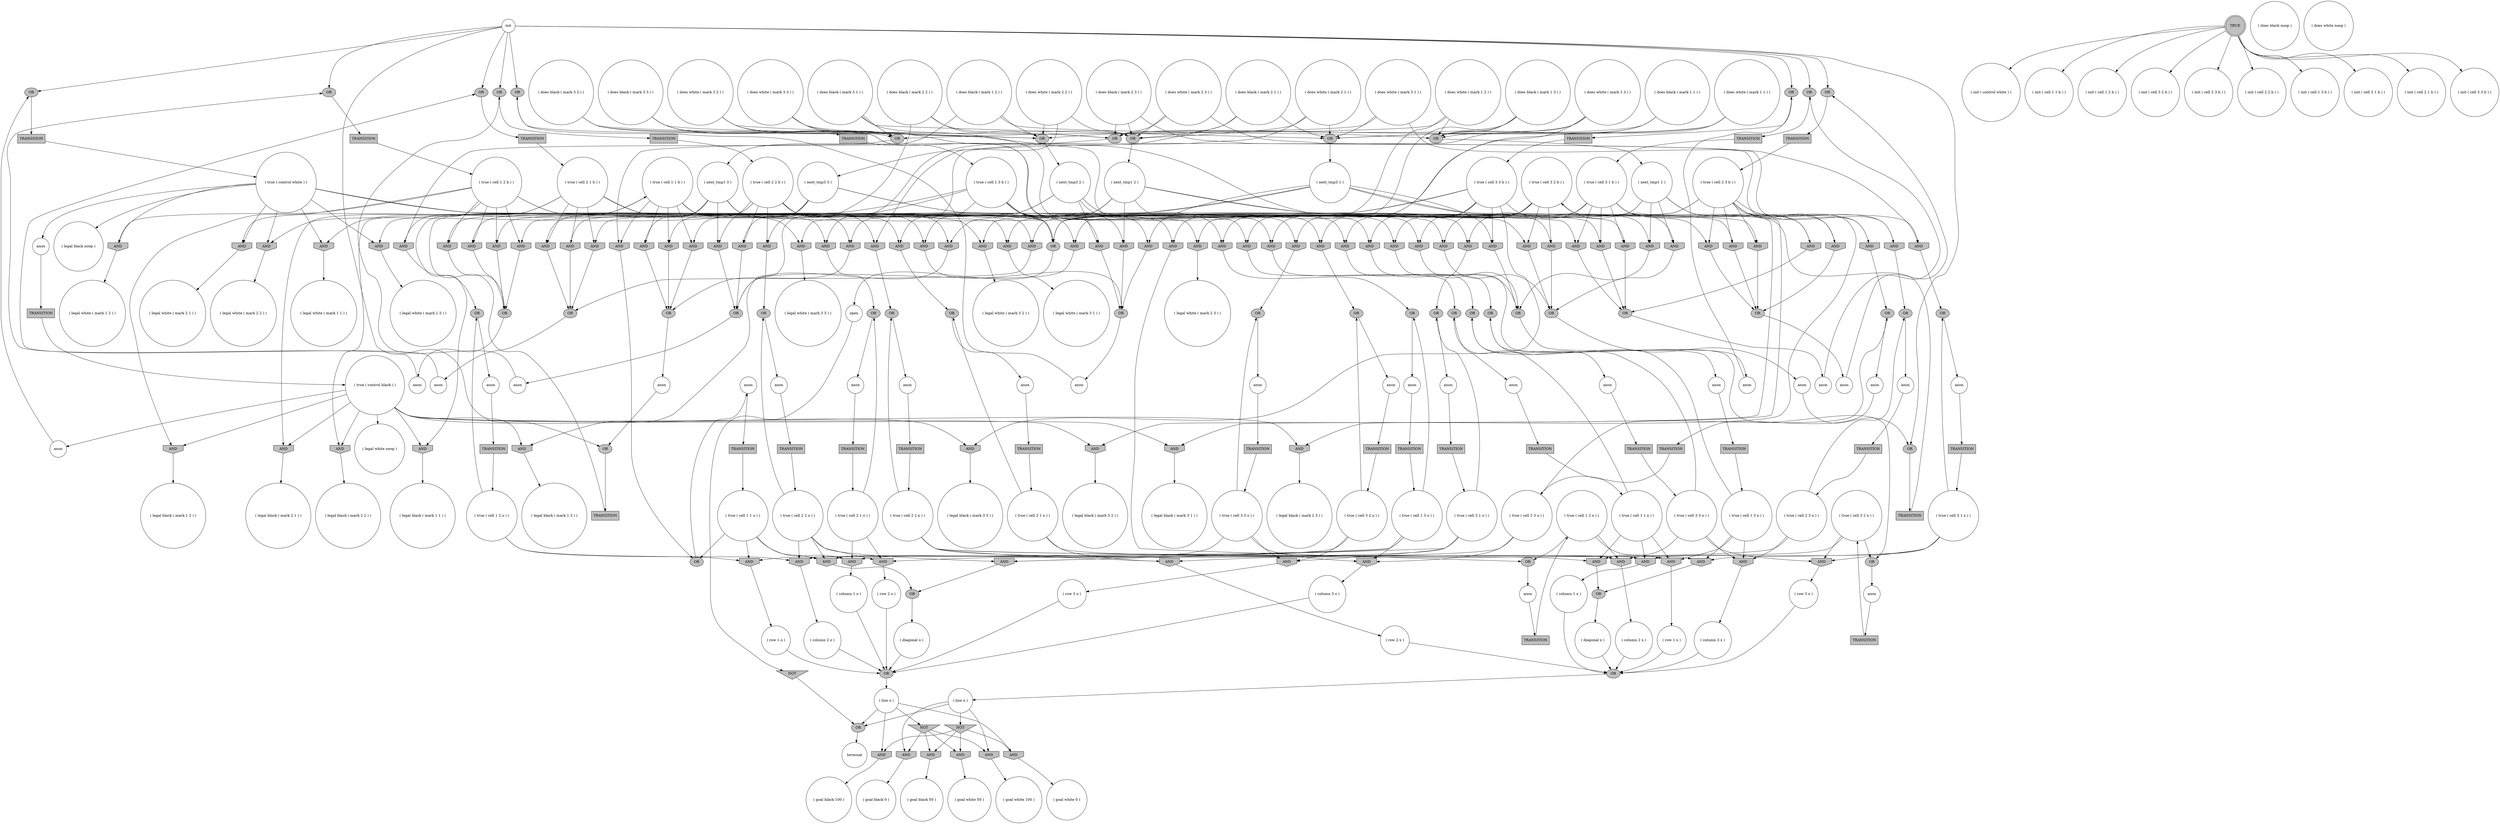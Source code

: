 digraph propNet
{
	"@13d5f3c"[shape=circle, style= filled, fillcolor=white, label="anon"]; "@13d5f3c"->"@e589e7"; 
	"@11e6f1f"[shape=circle, style= filled, fillcolor=white, label="( does white ( mark 2 2 ) )"]; "@11e6f1f"->"@353c2"; "@11e6f1f"->"@1df93e8"; "@11e6f1f"->"@b392e9"; 
	"@1445342"[shape=invhouse, style= filled, fillcolor=grey, label="AND"]; "@1445342"->"@193bad6"; 
	"@1825785"[shape=circle, style= filled, fillcolor=white, label="( true ( cell 3 3 b ) )"]; "@1825785"->"@13383f0"; "@1825785"->"@f0e784"; "@1825785"->"@dbab1c"; "@1825785"->"@1570af0"; "@1825785"->"@104e0dc"; "@1825785"->"@c9f012"; "@1825785"->"@15762c9"; "@1825785"->"@1dce213"; "@1825785"->"@1e1b01"; 
	"@95d29d"[shape=circle, style= filled, fillcolor=white, label="( diagonal x )"]; "@95d29d"->"@4fb3e9"; 
	"@13e41a"[shape=ellipse, style= filled, fillcolor=grey, label="OR"]; "@13e41a"->"@b7772c"; 
	"@1894582"[shape=invhouse, style= filled, fillcolor=grey, label="AND"]; "@1894582"->"@2094f7"; 
	"@e9e03"[shape=circle, style= filled, fillcolor=white, label="( init ( control white ) )"]; 
	"@1b3fbbd"[shape=circle, style= filled, fillcolor=white, label="( column 2 x )"]; "@1b3fbbd"->"@4fb3e9"; 
	"@13ba935"[shape=circle, style= filled, fillcolor=white, label="( next_tmp1 3 )"]; "@13ba935"->"@1642ce4"; "@13ba935"->"@20a602"; "@13ba935"->"@12c761b"; "@13ba935"->"@18a8990"; "@13ba935"->"@1998a03"; "@13ba935"->"@a1bb0f"; 
	"@1eaede4"[shape=ellipse, style= filled, fillcolor=grey, label="OR"]; "@1eaede4"->"@1346749"; 
	"@7bf46f"[shape=circle, style= filled, fillcolor=white, label="anon"]; "@7bf46f"->"@c2e64f"; 
	"@18a8990"[shape=invhouse, style= filled, fillcolor=grey, label="AND"]; "@18a8990"->"@18952ba"; 
	"@edb4f0"[shape=circle, style= filled, fillcolor=white, label="( true ( cell 2 2 b ) )"]; "@edb4f0"->"@f6de66"; "@edb4f0"->"@13bca8a"; "@edb4f0"->"@353c2"; "@edb4f0"->"@20a602"; "@edb4f0"->"@1e02cc6"; "@edb4f0"->"@9f93a6"; "@edb4f0"->"@1e52c3"; "@edb4f0"->"@d9ddd7"; "@edb4f0"->"@1dce213"; 
	"@20a602"[shape=invhouse, style= filled, fillcolor=grey, label="AND"]; "@20a602"->"@26f14f"; 
	"@1302f15"[shape=circle, style= filled, fillcolor=white, label="( legal white ( mark 1 1 ) )"]; 
	"@54bc71"[shape=invhouse, style= filled, fillcolor=grey, label="AND"]; "@54bc71"->"@8cda1f"; 
	"@1e627cf"[shape=circle, style= filled, fillcolor=white, label="anon"]; "@1e627cf"->"@3c646"; 
	"@1238908"[shape=circle, style= filled, fillcolor=white, label="anon"]; "@1238908"->"@831263"; 
	"@1af437"[shape=circle, style= filled, fillcolor=white, label="( does white ( mark 1 3 ) )"]; "@1af437"->"@1d8627e"; "@1af437"->"@1e83a84"; "@1af437"->"@657aab"; 
	"@152317c"[shape=circle, style= filled, fillcolor=white, label="( true ( cell 2 3 x ) )"]; "@152317c"->"@19592c4"; "@152317c"->"@188124e"; "@152317c"->"@1d99d87"; 
	"@c83ce6"[shape=box, style= filled, fillcolor=grey, label="TRANSITION"]; "@c83ce6"->"@55ecca"; 
	"@78644b"[shape=ellipse, style= filled, fillcolor=grey, label="OR"]; "@78644b"->"@2d1c94"; 
	"@78a24c"[shape=ellipse, style= filled, fillcolor=grey, label="OR"]; "@78a24c"->"@13d5f3c"; 
	"@18575b1"[shape=ellipse, style= filled, fillcolor=grey, label="OR"]; "@18575b1"->"@19a5891"; 
	"@fd72ca"[shape=circle, style= filled, fillcolor=white, label="( true ( cell 1 3 b ) )"]; "@fd72ca"->"@1642ce4"; "@fd72ca"->"@1a7f003"; "@fd72ca"->"@b7baf2"; "@fd72ca"->"@82edd"; "@fd72ca"->"@1d8627e"; "@fd72ca"->"@1445342"; "@fd72ca"->"@1272acf"; "@fd72ca"->"@16f2e72"; "@fd72ca"->"@1dce213"; 
	"@78aa4f"[shape=circle, style= filled, fillcolor=white, label="( legal white ( mark 2 3 ) )"]; 
	"@1df93e8"[shape=ellipse, style= filled, fillcolor=grey, label="OR"]; "@1df93e8"->"@7f8cba"; 
	"@19c0ba4"[shape=box, style= filled, fillcolor=grey, label="TRANSITION"]; "@19c0ba4"->"@18fbf71"; 
	"@d146e8"[shape=box, style= filled, fillcolor=grey, label="TRANSITION"]; "@d146e8"->"@10086d5"; 
	"@bc7e87"[shape=circle, style= filled, fillcolor=white, label="( does white ( mark 1 2 ) )"]; "@bc7e87"->"@1df93e8"; "@bc7e87"->"@198e620"; "@bc7e87"->"@1e83a84"; 
	"@1d72dec"[shape=circle, style= filled, fillcolor=white, label="( next_tmp1 1 )"]; "@1d72dec"->"@f6de66"; "@1d72dec"->"@938002"; "@1d72dec"->"@13383f0"; "@1d72dec"->"@199c920"; "@1d72dec"->"@198c7e3"; "@1d72dec"->"@982fc7"; 
	"@a6609d"[shape=invhouse, style= filled, fillcolor=grey, label="AND"]; "@a6609d"->"@14863ff"; 
	"@1413f7e"[shape=circle, style= filled, fillcolor=white, label="( true ( cell 3 2 b ) )"]; "@1413f7e"->"@a2acc2"; "@1413f7e"->"@1b83efb"; "@1413f7e"->"@1a4"; "@1413f7e"->"@3f14bb"; "@1413f7e"->"@c8be7e"; "@1413f7e"->"@b8f421"; "@1413f7e"->"@1dce213"; "@1413f7e"->"@982fc7"; "@1413f7e"->"@1e7d348"; 
	"@1048345"[shape=box, style= filled, fillcolor=grey, label="TRANSITION"]; "@1048345"->"@152317c"; 
	"@df629c"[shape=ellipse, style= filled, fillcolor=grey, label="OR"]; "@df629c"->"@3655e6"; 
	"@87d4c3"[shape=invhouse, style= filled, fillcolor=grey, label="AND"]; "@87d4c3"->"@8a8e3a"; 
	"@3c646"[shape=box, style= filled, fillcolor=grey, label="TRANSITION"]; "@3c646"->"@558f5d"; 
	"@b7baf2"[shape=invhouse, style= filled, fillcolor=grey, label="AND"]; "@b7baf2"->"@91b567"; 
	"@45460c"[shape=ellipse, style= filled, fillcolor=grey, label="OR"]; "@45460c"->"@19bff57"; 
	"@724c39"[shape=circle, style= filled, fillcolor=white, label="( row 2 o )"]; "@724c39"->"@1d8aa87"; 
	"@8cbcc0"[shape=circle, style= filled, fillcolor=white, label="( legal black ( mark 2 3 ) )"]; 
	"@18fdfc0"[shape=circle, style= filled, fillcolor=white, label="( true ( cell 1 2 x ) )"]; "@18fdfc0"->"@1b98a5c"; "@18fdfc0"->"@23dbf4"; "@18fdfc0"->"@33425f"; 
	"@19dabd2"[shape=ellipse, style= filled, fillcolor=grey, label="OR"]; "@19dabd2"->"@643601"; 
	"@1914bc0"[shape=circle, style= filled, fillcolor=white, label="( legal white ( mark 2 1 ) )"]; 
	"@1d644a"[shape=box, style= filled, fillcolor=grey, label="TRANSITION"]; "@1d644a"->"@6e0aee"; 
	"@b392e9"[shape=ellipse, style= filled, fillcolor=grey, label="OR"]; "@b392e9"->"@15e98b"; 
	"@b43ee9"[shape=circle, style= filled, fillcolor=white, label="( legal white noop )"]; 
	"@1d99d87"[shape=invhouse, style= filled, fillcolor=grey, label="AND"]; "@1d99d87"->"@7d2f7d"; 
	"@a2acc2"[shape=invhouse, style= filled, fillcolor=grey, label="AND"]; "@a2acc2"->"@9ca6ec"; 
	"@559c36"[shape=circle, style= filled, fillcolor=white, label="( legal black ( mark 2 1 ) )"]; 
	"@643601"[shape=circle, style= filled, fillcolor=white, label="anon"]; "@643601"->"@ff3db"; 
	"@138795f"[shape=ellipse, style= filled, fillcolor=grey, label="OR"]; "@138795f"->"@5f9b72"; 
	"@45522d"[shape=circle, style= filled, fillcolor=white, label="anon"]; "@45522d"->"@d146e8"; 
	"@7f7e17"[shape=circle, style= filled, fillcolor=white, label="( column 3 x )"]; "@7f7e17"->"@4fb3e9"; 
	"@8480ef"[shape=box, style= filled, fillcolor=grey, label="TRANSITION"]; "@8480ef"->"@a333f5"; 
	"@33425f"[shape=ellipse, style= filled, fillcolor=grey, label="OR"]; "@33425f"->"@1dbfc41"; 
	"@9ca6ec"[shape=circle, style= filled, fillcolor=white, label="( legal black ( mark 3 2 ) )"]; 
	"@25070"[shape=circle, style= filled, fillcolor=white, label="( row 3 x )"]; "@25070"->"@4fb3e9"; 
	"@1647b11"[shape=circle, style= filled, fillcolor=white, label="anon"]; "@1647b11"->"@df629c"; 
	"@b7c0c2"[shape=invhouse, style= filled, fillcolor=grey, label="AND"]; "@b7c0c2"->"@18952ba"; 
	"@106337e"[shape=ellipse, style= filled, fillcolor=grey, label="OR"]; "@106337e"->"@1c41638"; 
	"@47ee3d"[shape=circle, style= filled, fillcolor=white, label="( does black ( mark 1 2 ) )"]; "@47ee3d"->"@1df93e8"; "@47ee3d"->"@1e83a84"; "@47ee3d"->"@14204ec"; 
	"@a3cad8"[shape=box, style= filled, fillcolor=grey, label="TRANSITION"]; "@a3cad8"->"@adb9b7"; 
	"@198c7e3"[shape=invhouse, style= filled, fillcolor=grey, label="AND"]; "@198c7e3"->"@1441add"; 
	"@1346749"[shape=circle, style= filled, fillcolor=white, label="anon"]; "@1346749"->"@c83ce6"; 
	"@6b5615"[shape=circle, style= filled, fillcolor=white, label="anon"]; "@6b5615"->"@16d7acf"; 
	"@44003a"[shape=circle, style= filled, fillcolor=white, label="( init ( cell 1 1 b ) )"]; 
	"@6e0aee"[shape=circle, style= filled, fillcolor=white, label="( true ( cell 1 3 o ) )"]; "@6e0aee"->"@91b567"; "@6e0aee"->"@1abc141"; "@6e0aee"->"@b92833"; "@6e0aee"->"@a6609d"; 
	"@3f14bb"[shape=invhouse, style= filled, fillcolor=grey, label="AND"]; "@3f14bb"->"@1eaede4"; 
	"@15c2dda"[shape=ellipse, style= filled, fillcolor=grey, label="OR"]; "@15c2dda"->"@11a6ff"; 
	"@13543bc"[shape=invhouse, style= filled, fillcolor=grey, label="AND"]; "@13543bc"->"@78a24c"; 
	"@b92833"[shape=invhouse, style= filled, fillcolor=grey, label="AND"]; "@b92833"->"@a4e92e"; 
	"@99d612"[shape=invhouse, style= filled, fillcolor=grey, label="AND"]; "@99d612"->"@78aa4f"; 
	"@3c96b0"[shape=circle, style= filled, fillcolor=white, label="anon"]; "@3c96b0"->"@78644b"; 
	"@52d6de"[shape=circle, style= filled, fillcolor=white, label="( legal white ( mark 3 1 ) )"]; 
	"@c2e64f"[shape=box, style= filled, fillcolor=grey, label="TRANSITION"]; "@c2e64f"->"@d5d5ae"; 
	"@b8a237"[shape=circle, style= filled, fillcolor=white, label="( true ( cell 3 3 o ) )"]; "@b8a237"->"@1abc141"; "@b8a237"->"@16ffb84"; "@b8a237"->"@195ee7e"; "@b8a237"->"@190bb3c"; 
	"@f6de66"[shape=invhouse, style= filled, fillcolor=grey, label="AND"]; "@f6de66"->"@26f14f"; 
	"@dd3c4d"[shape=ellipse, style= filled, fillcolor=grey, label="OR"]; "@dd3c4d"->"@44850e"; 
	"@938002"[shape=invhouse, style= filled, fillcolor=grey, label="AND"]; "@938002"->"@18952ba"; 
	"@1303da2"[shape=invhouse, style= filled, fillcolor=grey, label="AND"]; "@1303da2"->"@19d62c3"; 
	"@8cda1f"[shape=circle, style= filled, fillcolor=white, label="( goal black 0 )"]; 
	"@1e4e8a"[shape=ellipse, style= filled, fillcolor=grey, label="OR"]; "@1e4e8a"->"@1b5d048"; 
	"@1ea2973"[shape=circle, style= filled, fillcolor=white, label="( legal black ( mark 1 2 ) )"]; 
	"@b8f421"[shape=invhouse, style= filled, fillcolor=grey, label="AND"]; "@b8f421"->"@138795f"; 
	"@129a9b3"[shape=circle, style= filled, fillcolor=white, label="init"]; "@129a9b3"->"@831263"; "@129a9b3"->"@31c340"; "@129a9b3"->"@1bf8a4d"; "@129a9b3"->"@df629c"; "@129a9b3"->"@78644b"; "@129a9b3"->"@1a3bee"; "@129a9b3"->"@15c2dda"; "@129a9b3"->"@1d5071c"; "@129a9b3"->"@1ec6533"; "@129a9b3"->"@22e4cd"; 
	"@55ecca"[shape=circle, style= filled, fillcolor=white, label="( true ( cell 3 2 x ) )"]; "@55ecca"->"@e45236"; "@55ecca"->"@23dbf4"; "@55ecca"->"@1eaede4"; 
	"@7a70e5"[shape=invhouse, style= filled, fillcolor=grey, label="AND"]; "@7a70e5"->"@1f5ca33"; 
	"@4682e7"[shape=circle, style= filled, fillcolor=white, label="( does black noop )"]; 
	"@1ddc974"[shape=invtriangle, style= filled, fillcolor=grey, label="NOT"]; "@1ddc974"->"@5725e1"; "@1ddc974"->"@5dd7fb"; "@1ddc974"->"@1894582"; "@1ddc974"->"@9d01c0"; 
	"@190bb3c"[shape=ellipse, style= filled, fillcolor=grey, label="OR"]; "@190bb3c"->"@6e41af"; 
	"@194d53b"[shape=circle, style= filled, fillcolor=white, label="( true ( control white ) )"]; "@194d53b"->"@1666bb6"; "@194d53b"->"@13550a6"; "@194d53b"->"@7bf46f"; "@194d53b"->"@1a4"; "@194d53b"->"@1a7f003"; "@194d53b"->"@55edd0"; "@194d53b"->"@dbab1c"; "@194d53b"->"@99d612"; "@194d53b"->"@12007fd"; "@194d53b"->"@d9ddd7"; "@194d53b"->"@7a70e5"; 
	"@1e7d348"[shape=invhouse, style= filled, fillcolor=grey, label="AND"]; "@1e7d348"->"@138795f"; 
	"@8a8e3a"[shape=circle, style= filled, fillcolor=white, label="( column 2 o )"]; "@8a8e3a"->"@1d8aa87"; 
	"@12dd399"[shape=circle, style= filled, fillcolor=white, label="( does black ( mark 1 3 ) )"]; "@12dd399"->"@b7baf2"; "@12dd399"->"@1e83a84"; "@12dd399"->"@657aab"; 
	"@1950520"[shape=circle, style= filled, fillcolor=white, label="( row 1 x )"]; "@1950520"->"@4fb3e9"; 
	"@c8be7e"[shape=invhouse, style= filled, fillcolor=grey, label="AND"]; "@c8be7e"->"@138795f"; 
	"@14863ff"[shape=circle, style= filled, fillcolor=white, label="( row 1 o )"]; "@14863ff"->"@1d8aa87"; 
	"@88de30"[shape=invhouse, style= filled, fillcolor=grey, label="AND"]; "@88de30"->"@18f2573"; 
	"@1d7eb6f"[shape=invhouse, style= filled, fillcolor=grey, label="AND"]; "@1d7eb6f"->"@1441add"; 
	"@1522ac"[shape=circle, style= filled, fillcolor=white, label="( legal black ( mark 1 1 ) )"]; 
	"@199c920"[shape=invhouse, style= filled, fillcolor=grey, label="AND"]; "@199c920"->"@18f2573"; 
	"@2d1c94"[shape=box, style= filled, fillcolor=grey, label="TRANSITION"]; "@2d1c94"->"@194d53b"; 
	"@1f25f49"[shape=circle, style= filled, fillcolor=white, label="( goal white 100 )"]; 
	"@131158a"[shape=invtriangle, style= filled, fillcolor=grey, label="NOT"]; "@131158a"->"@54bc71"; "@131158a"->"@5dd7fb"; "@131158a"->"@9d01c0"; "@131158a"->"@d151de"; 
	"@bf1e01"[shape=circle, style= filled, fillcolor=white, label="( next_tmp3 3 )"]; "@bf1e01"->"@18304e2"; "@bf1e01"->"@1e4b205"; "@bf1e01"->"@1f31040"; "@bf1e01"->"@1519098"; "@bf1e01"->"@1e52c3"; "@bf1e01"->"@1e7d348"; 
	"@123399c"[shape=circle, style= filled, fillcolor=white, label="( row 3 o )"]; "@123399c"->"@1d8aa87"; 
	"@13383f0"[shape=invhouse, style= filled, fillcolor=grey, label="AND"]; "@13383f0"->"@1dab27f"; 
	"@1d8271b"[shape=invhouse, style= filled, fillcolor=grey, label="AND"]; "@1d8271b"->"@724c39"; 
	"@2a22ef"[shape=circle, style= filled, fillcolor=white, label="anon"]; "@2a22ef"->"@1ec6533"; 
	"@7f8cba"[shape=circle, style= filled, fillcolor=white, label="( next_tmp3 2 )"]; "@7f8cba"->"@1d7c266"; "@7f8cba"->"@82edd"; "@7f8cba"->"@18d1265"; "@7f8cba"->"@88de30"; "@7f8cba"->"@104e0dc"; "@7f8cba"->"@dfc5f0"; 
	"@900256"[shape=circle, style= filled, fillcolor=white, label="( does black ( mark 2 1 ) )"]; "@900256"->"@123a475"; "@900256"->"@b392e9"; "@900256"->"@17084ed"; 
	"@10935c1"[shape=box, style= filled, fillcolor=grey, label="TRANSITION"]; "@10935c1"->"@17ee8d0"; 
	"@a5546c"[shape=invhouse, style= filled, fillcolor=grey, label="AND"]; "@a5546c"->"@16e90cf"; 
	"@1d5071c"[shape=ellipse, style= filled, fillcolor=grey, label="OR"]; "@1d5071c"->"@179747f"; 
	"@19bff57"[shape=circle, style= filled, fillcolor=white, label="anon"]; "@19bff57"->"@1896cd7"; 
	"@657aab"[shape=ellipse, style= filled, fillcolor=grey, label="OR"]; "@657aab"->"@bf1e01"; 
	"@888658"[shape=ellipse, style= filled, fillcolor=grey, label="OR"]; "@888658"->"@95d29d"; 
	"@1666bb6"[shape=invhouse, style= filled, fillcolor=grey, label="AND"]; "@1666bb6"->"@1914bc0"; 
	"@1d8130a"[shape=circle, style= filled, fillcolor=white, label="( does white noop )"]; 
	"@e45236"[shape=invhouse, style= filled, fillcolor=grey, label="AND"]; "@e45236"->"@25070"; 
	"@13355e7"[shape=circle, style= filled, fillcolor=white, label="anon"]; "@13355e7"->"@86671f"; 
	"@b1b664"[shape=circle, style= filled, fillcolor=white, label="( line o )"]; "@b1b664"->"@b6b656"; "@b1b664"->"@5725e1"; "@b1b664"->"@131158a"; "@b1b664"->"@1894582"; 
	"@82edd"[shape=invhouse, style= filled, fillcolor=grey, label="AND"]; "@82edd"->"@193bad6"; 
	"@2094f7"[shape=circle, style= filled, fillcolor=white, label="( goal white 0 )"]; 
	"@9dad1"[shape=circle, style= filled, fillcolor=white, label="( does black ( mark 3 1 ) )"]; "@9dad1"->"@1303da2"; "@9dad1"->"@b7654a"; "@9dad1"->"@17084ed"; 
	"@11a77c3"[shape=invhouse, style= filled, fillcolor=grey, label="AND"]; "@11a77c3"->"@61ed52"; 
	"@3dc4e7"[shape=circle, style= filled, fillcolor=white, label="( legal black ( mark 2 2 ) )"]; 
	"@88ee53"[shape=circle, style= filled, fillcolor=white, label="( true ( cell 2 1 x ) )"]; "@88ee53"->"@45460c"; "@88ee53"->"@163bb89"; "@88ee53"->"@1d99d87"; 
	"@c9f012"[shape=invhouse, style= filled, fillcolor=grey, label="AND"]; "@c9f012"->"@1dab27f"; 
	"@e7043b"[shape=box, style= filled, fillcolor=grey, label="TRANSITION"]; "@e7043b"->"@417b48"; 
	"@12007fd"[shape=circle, style= filled, fillcolor=white, label="( legal black noop )"]; 
	"@1e52c3"[shape=invhouse, style= filled, fillcolor=grey, label="AND"]; "@1e52c3"->"@26f14f"; 
	"@1ec6533"[shape=ellipse, style= filled, fillcolor=grey, label="OR"]; "@1ec6533"->"@a3cad8"; 
	"@b6b656"[shape=ellipse, style= filled, fillcolor=grey, label="OR"]; "@b6b656"->"@186eef1"; 
	"@831263"[shape=ellipse, style= filled, fillcolor=grey, label="OR"]; "@831263"->"@1e8eed"; 
	"@1779797"[shape=box, style= filled, fillcolor=grey, label="TRANSITION"]; "@1779797"->"@1c80831"; 
	"@90b671"[shape=circle, style= filled, fillcolor=white, label="( does black ( mark 2 2 ) )"]; "@90b671"->"@1e02cc6"; "@90b671"->"@1df93e8"; "@90b671"->"@b392e9"; 
	"@1e8a70b"[shape=invhouse, style= filled, fillcolor=grey, label="AND"]; "@1e8a70b"->"@188124e"; 
	"@1662580"[shape=circle, style= filled, fillcolor=white, label="( legal black ( mark 3 1 ) )"]; 
	"@1abc141"[shape=invhouse, style= filled, fillcolor=grey, label="AND"]; "@1abc141"->"@1d79600"; 
	"@163bb89"[shape=invhouse, style= filled, fillcolor=grey, label="AND"]; "@163bb89"->"@193ef7e"; 
	"@16ffb84"[shape=invhouse, style= filled, fillcolor=grey, label="AND"]; "@16ffb84"->"@123399c"; 
	"@193ef7e"[shape=circle, style= filled, fillcolor=white, label="( column 1 x )"]; "@193ef7e"->"@4fb3e9"; 
	"@11a6ff"[shape=box, style= filled, fillcolor=grey, label="TRANSITION"]; "@11a6ff"->"@1825785"; 
	"@22e4cd"[shape=ellipse, style= filled, fillcolor=grey, label="OR"]; "@22e4cd"->"@e7043b"; 
	"@1eee91f"[shape=circle, style= filled, fillcolor=white, label="( true ( cell 1 1 x ) )"]; "@1eee91f"->"@1b98a5c"; "@1eee91f"->"@163bb89"; "@1eee91f"->"@49d7f"; "@1eee91f"->"@19dabd2"; 
	"@ecf3"[shape=circle, style= filled, fillcolor=white, label="( does white ( mark 2 1 ) )"]; "@ecf3"->"@8b21e2"; "@ecf3"->"@b392e9"; "@ecf3"->"@17084ed"; 
	"@1e8eed"[shape=box, style= filled, fillcolor=grey, label="TRANSITION"]; "@1e8eed"->"@edb4f0"; 
	"@1ccfd39"[shape=circle, style= filled, fillcolor=white, label="( init ( cell 1 2 b ) )"]; 
	"@c0ee37"[shape=circle, style= filled, fillcolor=white, label="anon"]; "@c0ee37"->"@101ced8"; 
	"@10a95f0"[shape=invhouse, style= filled, fillcolor=grey, label="AND"]; "@10a95f0"->"@191202a"; 
	"@18f2573"[shape=ellipse, style= filled, fillcolor=grey, label="OR"]; "@18f2573"->"@1bd78a0"; 
	"@948c69"[shape=box, style= filled, fillcolor=grey, label="TRANSITION"]; "@948c69"->"@18fdfc0"; 
	"@18fbf71"[shape=circle, style= filled, fillcolor=white, label="( true ( cell 3 1 b ) )"]; "@18fbf71"->"@1d7c266"; "@18fbf71"->"@1303da2"; "@18fbf71"->"@13550a6"; "@18fbf71"->"@18a1e19"; "@18fbf71"->"@1d7eb6f"; "@18fbf71"->"@1519098"; "@18fbf71"->"@24453e"; "@18fbf71"->"@198c7e3"; "@18fbf71"->"@1dce213"; 
	"@7d2f7d"[shape=circle, style= filled, fillcolor=white, label="( row 2 x )"]; "@7d2f7d"->"@4fb3e9"; 
	"@216321"[shape=circle, style= filled, fillcolor=white, label="( init ( cell 3 2 b ) )"]; 
	"@a9b3a9"[shape=invhouse, style= filled, fillcolor=grey, label="AND"]; "@a9b3a9"->"@1522ac"; 
	"@56f357"[shape=doublecircle, style= filled, fillcolor=grey, label="TRUE"]; "@56f357"->"@216321"; "@56f357"->"@af473c"; "@56f357"->"@44370"; "@56f357"->"@1ccfd39"; "@56f357"->"@1509885"; "@56f357"->"@134669c"; "@56f357"->"@b249cb"; "@56f357"->"@1ff1c05"; "@56f357"->"@e9e03"; "@56f357"->"@44003a"; 
	"@e589e7"[shape=box, style= filled, fillcolor=grey, label="TRANSITION"]; "@e589e7"->"@161628d"; 
	"@179747f"[shape=box, style= filled, fillcolor=grey, label="TRANSITION"]; "@179747f"->"@1b0aee3"; 
	"@558f5d"[shape=circle, style= filled, fillcolor=white, label="( true ( cell 2 1 o ) )"]; "@558f5d"->"@1d8271b"; "@558f5d"->"@64990"; "@558f5d"->"@11a77c3"; 
	"@417b48"[shape=circle, style= filled, fillcolor=white, label="( true ( cell 2 1 b ) )"]; "@417b48"->"@1666bb6"; "@417b48"->"@18304e2"; "@417b48"->"@123a475"; "@417b48"->"@1847043"; "@417b48"->"@88de30"; "@417b48"->"@8b21e2"; "@417b48"->"@199c920"; "@417b48"->"@a1bb0f"; "@417b48"->"@1dce213"; 
	"@19a5891"[shape=circle, style= filled, fillcolor=white, label="anon"]; "@19a5891"->"@8480ef"; 
	"@d9ddd7"[shape=invhouse, style= filled, fillcolor=grey, label="AND"]; "@d9ddd7"->"@1f66e72"; 
	"@60816f"[shape=circle, style= filled, fillcolor=white, label="( does black ( mark 1 1 ) )"]; "@60816f"->"@13543bc"; "@60816f"->"@1e83a84"; "@60816f"->"@17084ed"; 
	"@d151de"[shape=invhouse, style= filled, fillcolor=grey, label="AND"]; "@d151de"->"@1f25f49"; 
	"@15ddc4c"[shape=circle, style= filled, fillcolor=white, label="( true ( cell 2 2 o ) )"]; "@15ddc4c"->"@1d8271b"; "@15ddc4c"->"@87d4c3"; "@15ddc4c"->"@b92833"; "@15ddc4c"->"@195ee7e"; "@15ddc4c"->"@de7b15"; 
	"@adb9b7"[shape=circle, style= filled, fillcolor=white, label="( true ( cell 1 2 b ) )"]; "@adb9b7"->"@1e4b205"; "@adb9b7"->"@185b4e6"; "@adb9b7"->"@198e620"; "@adb9b7"->"@a5546c"; "@adb9b7"->"@1998a03"; "@adb9b7"->"@14c3631"; "@adb9b7"->"@14204ec"; "@adb9b7"->"@1dce213"; "@adb9b7"->"@7a70e5"; 
	"@24453e"[shape=invhouse, style= filled, fillcolor=grey, label="AND"]; "@24453e"->"@1662580"; 
	"@1bd78a0"[shape=circle, style= filled, fillcolor=white, label="anon"]; "@1bd78a0"->"@22e4cd"; 
	"@16f2e72"[shape=invhouse, style= filled, fillcolor=grey, label="AND"]; "@16f2e72"->"@1bfb870"; 
	"@1e1b01"[shape=invhouse, style= filled, fillcolor=grey, label="AND"]; "@1e1b01"->"@13e41a"; 
	"@d13ff0"[shape=circle, style= filled, fillcolor=white, label="( line x )"]; "@d13ff0"->"@b6b656"; "@d13ff0"->"@54bc71"; "@d13ff0"->"@1ddc974"; "@d13ff0"->"@d151de"; 
	"@1041227"[shape=circle, style= filled, fillcolor=white, label="anon"]; "@1041227"->"@1048345"; 
	"@19c53d"[shape=circle, style= filled, fillcolor=white, label="( legal black ( mark 3 3 ) )"]; 
	"@1e02cc6"[shape=invhouse, style= filled, fillcolor=grey, label="AND"]; "@1e02cc6"->"@de7b15"; 
	"@1d6c2fc"[shape=circle, style= filled, fillcolor=white, label="( does white ( mark 2 3 ) )"]; "@1d6c2fc"->"@1e8a70b"; "@1d6c2fc"->"@b392e9"; "@1d6c2fc"->"@657aab"; 
	"@5f9b72"[shape=circle, style= filled, fillcolor=white, label="anon"]; "@5f9b72"->"@1a3bee"; 
	"@19978b6"[shape=circle, style= filled, fillcolor=white, label="( does white ( mark 1 1 ) )"]; "@19978b6"->"@1cf083d"; "@19978b6"->"@1e83a84"; "@19978b6"->"@17084ed"; 
	"@dfc5f0"[shape=invhouse, style= filled, fillcolor=grey, label="AND"]; "@dfc5f0"->"@dd3c4d"; 
	"@134f41b"[shape=box, style= filled, fillcolor=grey, label="TRANSITION"]; "@134f41b"->"@1e7ec8c"; 
	"@148c079"[shape=invtriangle, style= filled, fillcolor=grey, label="NOT"]; "@148c079"->"@b6b656"; 
	"@61ed52"[shape=circle, style= filled, fillcolor=white, label="( column 1 o )"]; "@61ed52"->"@1d8aa87"; 
	"@18952ba"[shape=ellipse, style= filled, fillcolor=grey, label="OR"]; "@18952ba"->"@31ed65"; 
	"@18dbcbb"[shape=invhouse, style= filled, fillcolor=grey, label="AND"]; "@18dbcbb"->"@8cbcc0"; 
	"@721945"[shape=circle, style= filled, fillcolor=white, label="anon"]; "@721945"->"@15c2dda"; 
	"@12c761b"[shape=invhouse, style= filled, fillcolor=grey, label="AND"]; "@12c761b"->"@dd3c4d"; 
	"@9f93a6"[shape=invhouse, style= filled, fillcolor=grey, label="AND"]; "@9f93a6"->"@26f14f"; 
	"@1b83efb"[shape=invhouse, style= filled, fillcolor=grey, label="AND"]; "@1b83efb"->"@18575b1"; 
	"@193bad6"[shape=ellipse, style= filled, fillcolor=grey, label="OR"]; "@193bad6"->"@1647b11"; 
	"@c2618a"[shape=circle, style= filled, fillcolor=white, label="( does black ( mark 3 2 ) )"]; "@c2618a"->"@1b83efb"; "@c2618a"->"@1df93e8"; "@c2618a"->"@b7654a"; 
	"@44850e"[shape=circle, style= filled, fillcolor=white, label="anon"]; "@44850e"->"@1d5071c"; 
	"@53011e"[shape=circle, style= filled, fillcolor=white, label="( goal black 50 )"]; 
	"@19592c4"[shape=invhouse, style= filled, fillcolor=grey, label="AND"]; "@19592c4"->"@7f7e17"; 
	"@1b0aee3"[shape=circle, style= filled, fillcolor=white, label="( true ( cell 1 1 b ) )"]; "@1b0aee3"->"@a9b3a9"; "@1b0aee3"->"@1cf083d"; "@1b0aee3"->"@1f31040"; "@1b0aee3"->"@55edd0"; "@1b0aee3"->"@12c761b"; "@1b0aee3"->"@13543bc"; "@1b0aee3"->"@df3d4"; "@1b0aee3"->"@1dce213"; "@1b0aee3"->"@dfc5f0"; 
	"@31ed65"[shape=circle, style= filled, fillcolor=white, label="anon"]; "@31ed65"->"@1bf8a4d"; 
	"@170da25"[shape=circle, style= filled, fillcolor=white, label="( next_tmp3 1 )"]; "@170da25"->"@b7c0c2"; "@170da25"->"@1445342"; "@170da25"->"@1570af0"; "@170da25"->"@9f93a6"; "@170da25"->"@b8f421"; "@170da25"->"@a5546c"; 
	"@a333f5"[shape=circle, style= filled, fillcolor=white, label="( true ( cell 3 2 o ) )"]; "@a333f5"->"@87d4c3"; "@a333f5"->"@18575b1"; "@a333f5"->"@16ffb84"; 
	"@123a475"[shape=invhouse, style= filled, fillcolor=grey, label="AND"]; "@123a475"->"@64990"; 
	"@9d01c0"[shape=invhouse, style= filled, fillcolor=grey, label="AND"]; "@9d01c0"->"@9ecd7d"; 
	"@19d62c3"[shape=ellipse, style= filled, fillcolor=grey, label="OR"]; "@19d62c3"->"@1eb3e61"; 
	"@1896cd7"[shape=box, style= filled, fillcolor=grey, label="TRANSITION"]; "@1896cd7"->"@88ee53"; 
	"@1d8aa87"[shape=ellipse, style= filled, fillcolor=grey, label="OR"]; "@1d8aa87"->"@b1b664"; 
	"@982fc7"[shape=invhouse, style= filled, fillcolor=grey, label="AND"]; "@982fc7"->"@138795f"; 
	"@a81fc9"[shape=circle, style= filled, fillcolor=white, label="( does black ( mark 2 3 ) )"]; "@a81fc9"->"@b392e9"; "@a81fc9"->"@10a95f0"; "@a81fc9"->"@657aab"; 
	"@18304e2"[shape=invhouse, style= filled, fillcolor=grey, label="AND"]; "@18304e2"->"@18f2573"; 
	"@185b4e6"[shape=invhouse, style= filled, fillcolor=grey, label="AND"]; "@185b4e6"->"@16e90cf"; 
	"@4b352f"[shape=circle, style= filled, fillcolor=white, label="( legal white ( mark 3 3 ) )"]; 
	"@84fde2"[shape=circle, style= filled, fillcolor=white, label="( legal white ( mark 1 3 ) )"]; 
	"@8b21e2"[shape=invhouse, style= filled, fillcolor=grey, label="AND"]; "@8b21e2"->"@45460c"; 
	"@26f14f"[shape=ellipse, style= filled, fillcolor=grey, label="OR"]; "@26f14f"->"@1238908"; 
	"@1e7ec8c"[shape=circle, style= filled, fillcolor=white, label="( true ( cell 1 2 o ) )"]; "@1e7ec8c"->"@87d4c3"; "@1e7ec8c"->"@1e4e8a"; "@1e7ec8c"->"@a6609d"; 
	"@1e83a84"[shape=ellipse, style= filled, fillcolor=grey, label="OR"]; "@1e83a84"->"@1d72dec"; 
	"@16b8206"[shape=box, style= filled, fillcolor=grey, label="TRANSITION"]; "@16b8206"->"@d3196b"; 
	"@31c340"[shape=ellipse, style= filled, fillcolor=grey, label="OR"]; "@31c340"->"@19c0ba4"; 
	"@1ab0edf"[shape=circle, style= filled, fillcolor=white, label="( does white ( mark 3 3 ) )"]; "@1ab0edf"->"@b7654a"; "@1ab0edf"->"@657aab"; "@1ab0edf"->"@1e1b01"; 
	"@18ba6ff"[shape=circle, style= filled, fillcolor=white, label="( diagonal o )"]; "@18ba6ff"->"@1d8aa87"; 
	"@44370"[shape=circle, style= filled, fillcolor=white, label="( init ( cell 2 2 b ) )"]; 
	"@f0e784"[shape=invhouse, style= filled, fillcolor=grey, label="AND"]; "@f0e784"->"@19c53d"; 
	"@496b3c"[shape=box, style= filled, fillcolor=grey, label="TRANSITION"]; "@496b3c"->"@b8a237"; 
	"@186eef1"[shape=circle, style= filled, fillcolor=white, label="terminal"]; 
	"@b249cb"[shape=circle, style= filled, fillcolor=white, label="( init ( cell 2 1 b ) )"]; 
	"@d5d5ae"[shape=circle, style= filled, fillcolor=white, label="( true ( control black ) )"]; "@d5d5ae"->"@a2acc2"; "@d5d5ae"->"@a9b3a9"; "@d5d5ae"->"@13bca8a"; "@d5d5ae"->"@f0e784"; "@d5d5ae"->"@18dbcbb"; "@d5d5ae"->"@1847043"; "@d5d5ae"->"@24453e"; "@d5d5ae"->"@3c96b0"; "@d5d5ae"->"@b43ee9"; "@d5d5ae"->"@14c3631"; "@d5d5ae"->"@16f2e72"; 
	"@49d7f"[shape=invhouse, style= filled, fillcolor=grey, label="AND"]; "@49d7f"->"@888658"; 
	"@14a2636"[shape=box, style= filled, fillcolor=grey, label="TRANSITION"]; "@14a2636"->"@28ebef"; 
	"@14c3631"[shape=invhouse, style= filled, fillcolor=grey, label="AND"]; "@14c3631"->"@1ea2973"; 
	"@1642ce4"[shape=invhouse, style= filled, fillcolor=grey, label="AND"]; "@1642ce4"->"@193bad6"; 
	"@1f66e72"[shape=circle, style= filled, fillcolor=white, label="( legal white ( mark 2 2 ) )"]; 
	"@55edd0"[shape=invhouse, style= filled, fillcolor=grey, label="AND"]; "@55edd0"->"@1302f15"; 
	"@189ba01"[shape=ellipse, style= filled, fillcolor=grey, label="OR"]; "@189ba01"->"@13355e7"; 
	"@1eb3e61"[shape=circle, style= filled, fillcolor=white, label="anon"]; "@1eb3e61"->"@1779797"; 
	"@a4e92e"[shape=ellipse, style= filled, fillcolor=grey, label="OR"]; "@a4e92e"->"@18ba6ff"; 
	"@af473c"[shape=circle, style= filled, fillcolor=white, label="( init ( cell 2 3 b ) )"]; 
	"@13550a6"[shape=invhouse, style= filled, fillcolor=grey, label="AND"]; "@13550a6"->"@52d6de"; 
	"@18a1e19"[shape=invhouse, style= filled, fillcolor=grey, label="AND"]; "@18a1e19"->"@106337e"; 
	"@64990"[shape=ellipse, style= filled, fillcolor=grey, label="OR"]; "@64990"->"@1e627cf"; 
	"@86671f"[shape=box, style= filled, fillcolor=grey, label="TRANSITION"]; "@86671f"->"@e0874d"; 
	"@1441add"[shape=ellipse, style= filled, fillcolor=grey, label="OR"]; "@1441add"->"@1cc2a22"; 
	"@1903c0a"[shape=circle, style= filled, fillcolor=white, label="( does black ( mark 3 3 ) )"]; "@1903c0a"->"@b7654a"; "@1903c0a"->"@657aab"; "@1903c0a"->"@15762c9"; 
	"@1dbfc41"[shape=circle, style= filled, fillcolor=white, label="anon"]; "@1dbfc41"->"@948c69"; 
	"@1998a03"[shape=invhouse, style= filled, fillcolor=grey, label="AND"]; "@1998a03"->"@16e90cf"; 
	"@b7772c"[shape=circle, style= filled, fillcolor=white, label="anon"]; "@b7772c"->"@14a2636"; 
	"@617ffa"[shape=circle, style= filled, fillcolor=white, label="( does white ( mark 3 2 ) )"]; "@617ffa"->"@3f14bb"; "@617ffa"->"@1df93e8"; "@617ffa"->"@b7654a"; 
	"@110528c"[shape=ellipse, style= filled, fillcolor=grey, label="OR"]; "@110528c"->"@6b5615"; 
	"@17084ed"[shape=ellipse, style= filled, fillcolor=grey, label="OR"]; "@17084ed"->"@170da25"; 
	"@15e98b"[shape=circle, style= filled, fillcolor=white, label="( next_tmp1 2 )"]; "@15e98b"->"@185b4e6"; "@15e98b"->"@c8be7e"; "@15e98b"->"@1d7eb6f"; "@15e98b"->"@1272acf"; "@15e98b"->"@df3d4"; "@15e98b"->"@c9f012"; 
	"@15762c9"[shape=invhouse, style= filled, fillcolor=grey, label="AND"]; "@15762c9"->"@190bb3c"; 
	"@16e90cf"[shape=ellipse, style= filled, fillcolor=grey, label="OR"]; "@16e90cf"->"@2a22ef"; 
	"@16d7acf"[shape=box, style= filled, fillcolor=grey, label="TRANSITION"]; "@16d7acf"->"@b67d1f"; 
	"@1a7f003"[shape=invhouse, style= filled, fillcolor=grey, label="AND"]; "@1a7f003"->"@84fde2"; 
	"@1a4"[shape=invhouse, style= filled, fillcolor=grey, label="AND"]; "@1a4"->"@1f8c44a"; 
	"@1dab27f"[shape=ellipse, style= filled, fillcolor=grey, label="OR"]; "@1dab27f"->"@721945"; 
	"@4fb3e9"[shape=ellipse, style= filled, fillcolor=grey, label="OR"]; "@4fb3e9"->"@d13ff0"; 
	"@1d8627e"[shape=invhouse, style= filled, fillcolor=grey, label="AND"]; "@1d8627e"->"@189ba01"; 
	"@5dd7fb"[shape=invhouse, style= filled, fillcolor=grey, label="AND"]; "@5dd7fb"->"@53011e"; 
	"@1570af0"[shape=invhouse, style= filled, fillcolor=grey, label="AND"]; "@1570af0"->"@1dab27f"; 
	"@134669c"[shape=circle, style= filled, fillcolor=white, label="( init ( cell 3 1 b ) )"]; 
	"@b67d1f"[shape=circle, style= filled, fillcolor=white, label="( true ( cell 2 2 x ) )"]; "@b67d1f"->"@23dbf4"; "@b67d1f"->"@18ae46d"; "@b67d1f"->"@49d7f"; "@b67d1f"->"@110528c"; "@b67d1f"->"@1d99d87"; 
	"@e0874d"[shape=circle, style= filled, fillcolor=white, label="( true ( cell 1 3 x ) )"]; "@e0874d"->"@19592c4"; "@e0874d"->"@1b98a5c"; "@e0874d"->"@18ae46d"; "@e0874d"->"@189ba01"; 
	"@17ee8d0"[shape=circle, style= filled, fillcolor=white, label="( true ( cell 3 1 x ) )"]; "@17ee8d0"->"@e45236"; "@17ee8d0"->"@18ae46d"; "@17ee8d0"->"@106337e"; "@17ee8d0"->"@163bb89"; 
	"@a1bb0f"[shape=invhouse, style= filled, fillcolor=grey, label="AND"]; "@a1bb0f"->"@18f2573"; 
	"@14204ec"[shape=invhouse, style= filled, fillcolor=grey, label="AND"]; "@14204ec"->"@1e4e8a"; 
	"@13bca8a"[shape=invhouse, style= filled, fillcolor=grey, label="AND"]; "@13bca8a"->"@3dc4e7"; 
	"@1d7c266"[shape=invhouse, style= filled, fillcolor=grey, label="AND"]; "@1d7c266"->"@1441add"; 
	"@1f8c44a"[shape=circle, style= filled, fillcolor=white, label="( legal white ( mark 3 2 ) )"]; 
	"@1f31040"[shape=invhouse, style= filled, fillcolor=grey, label="AND"]; "@1f31040"->"@dd3c4d"; 
	"@1d9a26c"[shape=circle, style= filled, fillcolor=white, label="( does white ( mark 3 1 ) )"]; "@1d9a26c"->"@18a1e19"; "@1d9a26c"->"@b7654a"; "@1d9a26c"->"@17084ed"; 
	"@5725e1"[shape=invhouse, style= filled, fillcolor=grey, label="AND"]; "@5725e1"->"@14d58aa"; 
	"@d3196b"[shape=circle, style= filled, fillcolor=white, label="( true ( cell 2 3 b ) )"]; "@d3196b"->"@938002"; "@d3196b"->"@1e8a70b"; "@d3196b"->"@b7c0c2"; "@d3196b"->"@18dbcbb"; "@d3196b"->"@18d1265"; "@d3196b"->"@10a95f0"; "@d3196b"->"@18a8990"; "@d3196b"->"@99d612"; "@d3196b"->"@1dce213"; 
	"@198e620"[shape=invhouse, style= filled, fillcolor=grey, label="AND"]; "@198e620"->"@33425f"; 
	"@191202a"[shape=ellipse, style= filled, fillcolor=grey, label="OR"]; "@191202a"->"@45522d"; 
	"@6e41af"[shape=circle, style= filled, fillcolor=white, label="anon"]; "@6e41af"->"@496b3c"; 
	"@353c2"[shape=invhouse, style= filled, fillcolor=grey, label="AND"]; "@353c2"->"@110528c"; 
	"@1f5ca33"[shape=circle, style= filled, fillcolor=white, label="( legal white ( mark 1 2 ) )"]; 
	"@188124e"[shape=ellipse, style= filled, fillcolor=grey, label="OR"]; "@188124e"->"@1041227"; 
	"@28ebef"[shape=circle, style= filled, fillcolor=white, label="( true ( cell 3 3 x ) )"]; "@28ebef"->"@19592c4"; "@28ebef"->"@e45236"; "@28ebef"->"@13e41a"; "@28ebef"->"@49d7f"; 
	"@dbab1c"[shape=invhouse, style= filled, fillcolor=grey, label="AND"]; "@dbab1c"->"@4b352f"; 
	"@1847043"[shape=invhouse, style= filled, fillcolor=grey, label="AND"]; "@1847043"->"@559c36"; 
	"@1519098"[shape=invhouse, style= filled, fillcolor=grey, label="AND"]; "@1519098"->"@1441add"; 
	"@de7b15"[shape=ellipse, style= filled, fillcolor=grey, label="OR"]; "@de7b15"->"@c0ee37"; 
	"@1bfb870"[shape=circle, style= filled, fillcolor=white, label="( legal black ( mark 1 3 ) )"]; 
	"@1dce213"[shape=ellipse, style= filled, fillcolor=grey, label="OR"]; "@1dce213"->"@1a44e41"; 
	"@3655e6"[shape=box, style= filled, fillcolor=grey, label="TRANSITION"]; "@3655e6"->"@fd72ca"; 
	"@ff3db"[shape=box, style= filled, fillcolor=grey, label="TRANSITION"]; "@ff3db"->"@1eee91f"; 
	"@10086d5"[shape=circle, style= filled, fillcolor=white, label="( true ( cell 2 3 o ) )"]; "@10086d5"->"@1d8271b"; "@10086d5"->"@1abc141"; "@10086d5"->"@191202a"; 
	"@1509885"[shape=circle, style= filled, fillcolor=white, label="( init ( cell 1 3 b ) )"]; 
	"@1d79600"[shape=circle, style= filled, fillcolor=white, label="( column 3 o )"]; "@1d79600"->"@1d8aa87"; 
	"@23dbf4"[shape=invhouse, style= filled, fillcolor=grey, label="AND"]; "@23dbf4"->"@1b3fbbd"; 
	"@104e0dc"[shape=invhouse, style= filled, fillcolor=grey, label="AND"]; "@104e0dc"->"@1dab27f"; 
	"@101ced8"[shape=box, style= filled, fillcolor=grey, label="TRANSITION"]; "@101ced8"->"@15ddc4c"; 
	"@df3d4"[shape=invhouse, style= filled, fillcolor=grey, label="AND"]; "@df3d4"->"@dd3c4d"; 
	"@2f21ce"[shape=circle, style= filled, fillcolor=white, label="anon"]; "@2f21ce"->"@1d644a"; 
	"@1e4b205"[shape=invhouse, style= filled, fillcolor=grey, label="AND"]; "@1e4b205"->"@16e90cf"; 
	"@9ecd7d"[shape=circle, style= filled, fillcolor=white, label="( goal white 50 )"]; 
	"@1a44e41"[shape=circle, style= filled, fillcolor=white, label="open"]; "@1a44e41"->"@148c079"; 
	"@1b98a5c"[shape=invhouse, style= filled, fillcolor=grey, label="AND"]; "@1b98a5c"->"@1950520"; 
	"@14d58aa"[shape=circle, style= filled, fillcolor=white, label="( goal black 100 )"]; 
	"@18ae46d"[shape=invhouse, style= filled, fillcolor=grey, label="AND"]; "@18ae46d"->"@888658"; 
	"@1272acf"[shape=invhouse, style= filled, fillcolor=grey, label="AND"]; "@1272acf"->"@193bad6"; 
	"@18d1265"[shape=invhouse, style= filled, fillcolor=grey, label="AND"]; "@18d1265"->"@18952ba"; 
	"@195ee7e"[shape=invhouse, style= filled, fillcolor=grey, label="AND"]; "@195ee7e"->"@a4e92e"; 
	"@161628d"[shape=circle, style= filled, fillcolor=white, label="( true ( cell 1 1 o ) )"]; "@161628d"->"@78a24c"; "@161628d"->"@11a77c3"; "@161628d"->"@a6609d"; "@161628d"->"@195ee7e"; 
	"@1cc2a22"[shape=circle, style= filled, fillcolor=white, label="anon"]; "@1cc2a22"->"@31c340"; 
	"@1cf083d"[shape=invhouse, style= filled, fillcolor=grey, label="AND"]; "@1cf083d"->"@19dabd2"; 
	"@1bf8a4d"[shape=ellipse, style= filled, fillcolor=grey, label="OR"]; "@1bf8a4d"->"@16b8206"; 
	"@1a3bee"[shape=ellipse, style= filled, fillcolor=grey, label="OR"]; "@1a3bee"->"@2581dc"; 
	"@91b567"[shape=ellipse, style= filled, fillcolor=grey, label="OR"]; "@91b567"->"@2f21ce"; 
	"@1c80831"[shape=circle, style= filled, fillcolor=white, label="( true ( cell 3 1 o ) )"]; "@1c80831"->"@11a77c3"; "@1c80831"->"@b92833"; "@1c80831"->"@16ffb84"; "@1c80831"->"@19d62c3"; 
	"@2581dc"[shape=box, style= filled, fillcolor=grey, label="TRANSITION"]; "@2581dc"->"@1413f7e"; 
	"@1ff1c05"[shape=circle, style= filled, fillcolor=white, label="( init ( cell 3 3 b ) )"]; 
	"@1c41638"[shape=circle, style= filled, fillcolor=white, label="anon"]; "@1c41638"->"@10935c1"; 
	"@1b5d048"[shape=circle, style= filled, fillcolor=white, label="anon"]; "@1b5d048"->"@134f41b"; 
	"@b7654a"[shape=ellipse, style= filled, fillcolor=grey, label="OR"]; "@b7654a"->"@13ba935"; 
}